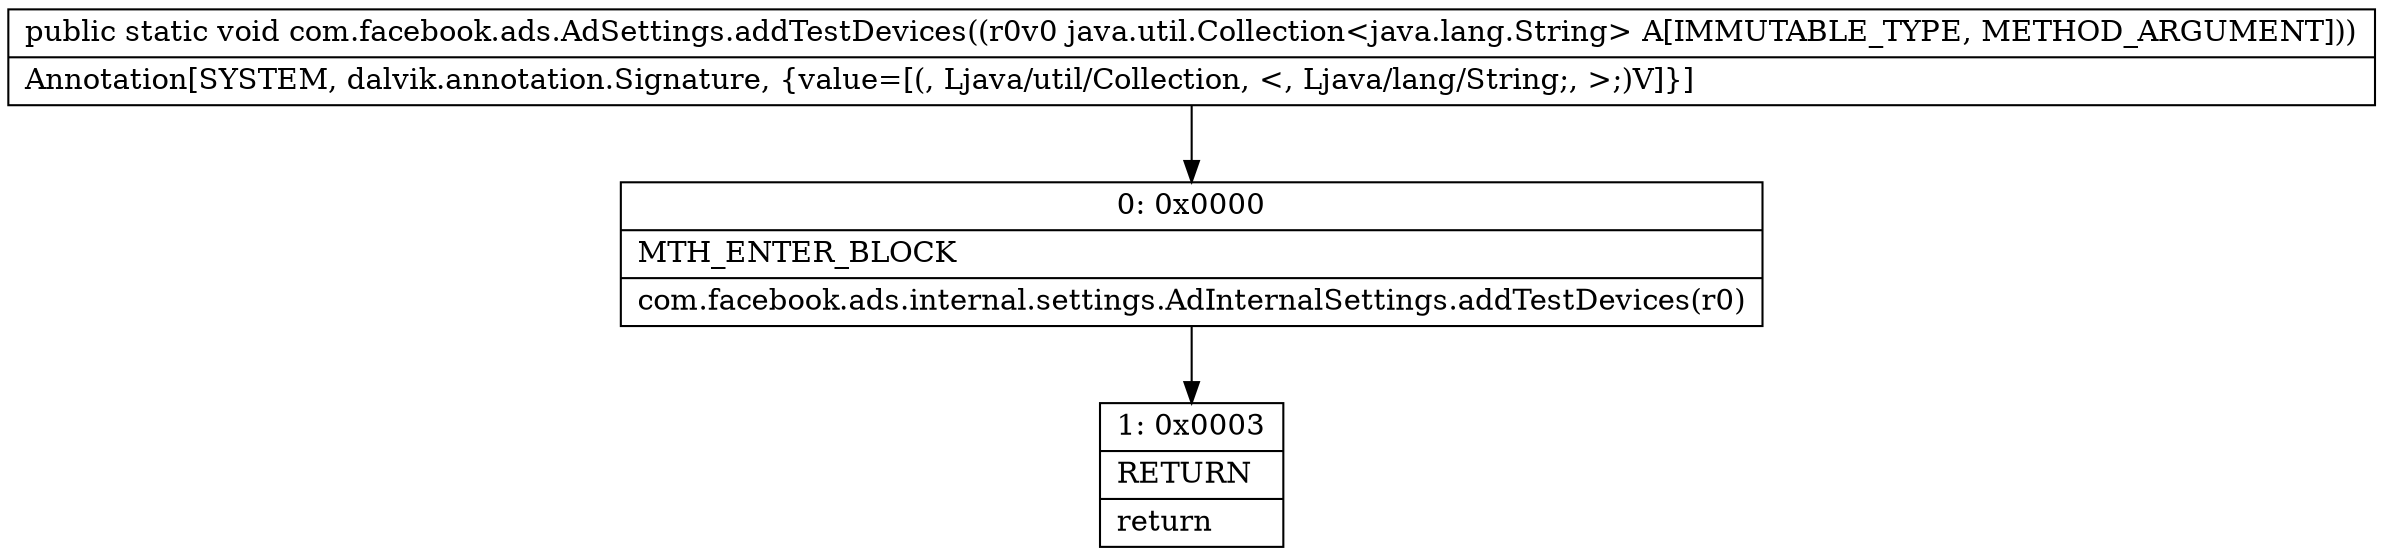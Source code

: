 digraph "CFG forcom.facebook.ads.AdSettings.addTestDevices(Ljava\/util\/Collection;)V" {
Node_0 [shape=record,label="{0\:\ 0x0000|MTH_ENTER_BLOCK\l|com.facebook.ads.internal.settings.AdInternalSettings.addTestDevices(r0)\l}"];
Node_1 [shape=record,label="{1\:\ 0x0003|RETURN\l|return\l}"];
MethodNode[shape=record,label="{public static void com.facebook.ads.AdSettings.addTestDevices((r0v0 java.util.Collection\<java.lang.String\> A[IMMUTABLE_TYPE, METHOD_ARGUMENT]))  | Annotation[SYSTEM, dalvik.annotation.Signature, \{value=[(, Ljava\/util\/Collection, \<, Ljava\/lang\/String;, \>;)V]\}]\l}"];
MethodNode -> Node_0;
Node_0 -> Node_1;
}


